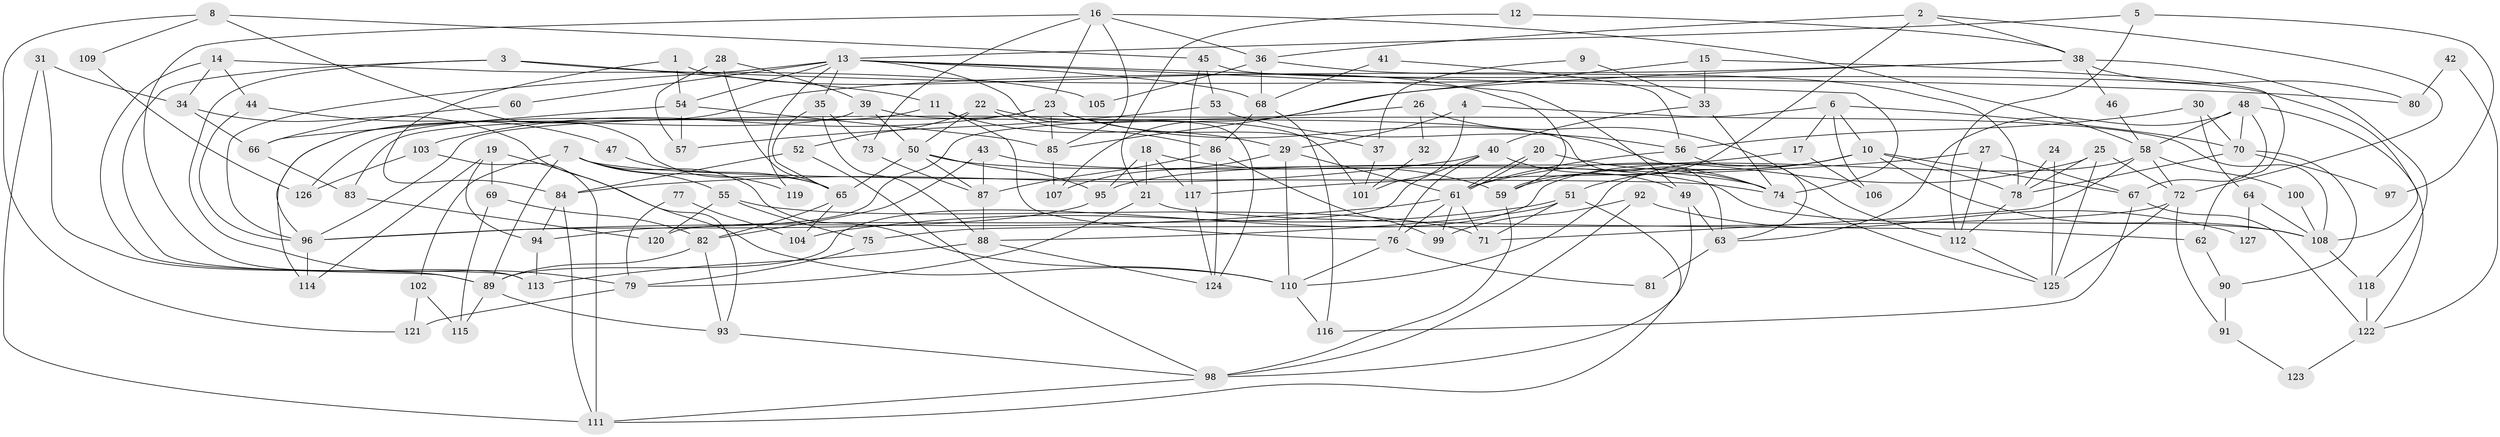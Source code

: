 // Generated by graph-tools (version 1.1) at 2025/15/03/09/25 04:15:03]
// undirected, 127 vertices, 254 edges
graph export_dot {
graph [start="1"]
  node [color=gray90,style=filled];
  1;
  2;
  3;
  4;
  5;
  6;
  7;
  8;
  9;
  10;
  11;
  12;
  13;
  14;
  15;
  16;
  17;
  18;
  19;
  20;
  21;
  22;
  23;
  24;
  25;
  26;
  27;
  28;
  29;
  30;
  31;
  32;
  33;
  34;
  35;
  36;
  37;
  38;
  39;
  40;
  41;
  42;
  43;
  44;
  45;
  46;
  47;
  48;
  49;
  50;
  51;
  52;
  53;
  54;
  55;
  56;
  57;
  58;
  59;
  60;
  61;
  62;
  63;
  64;
  65;
  66;
  67;
  68;
  69;
  70;
  71;
  72;
  73;
  74;
  75;
  76;
  77;
  78;
  79;
  80;
  81;
  82;
  83;
  84;
  85;
  86;
  87;
  88;
  89;
  90;
  91;
  92;
  93;
  94;
  95;
  96;
  97;
  98;
  99;
  100;
  101;
  102;
  103;
  104;
  105;
  106;
  107;
  108;
  109;
  110;
  111;
  112;
  113;
  114;
  115;
  116;
  117;
  118;
  119;
  120;
  121;
  122;
  123;
  124;
  125;
  126;
  127;
  1 -- 59;
  1 -- 84;
  1 -- 54;
  2 -- 36;
  2 -- 72;
  2 -- 38;
  2 -- 59;
  3 -- 89;
  3 -- 11;
  3 -- 79;
  3 -- 80;
  4 -- 108;
  4 -- 29;
  4 -- 101;
  5 -- 112;
  5 -- 13;
  5 -- 97;
  6 -- 94;
  6 -- 10;
  6 -- 17;
  6 -- 70;
  6 -- 106;
  7 -- 110;
  7 -- 89;
  7 -- 55;
  7 -- 74;
  7 -- 102;
  7 -- 119;
  8 -- 45;
  8 -- 65;
  8 -- 109;
  8 -- 121;
  9 -- 37;
  9 -- 33;
  10 -- 59;
  10 -- 67;
  10 -- 51;
  10 -- 78;
  10 -- 108;
  10 -- 110;
  11 -- 76;
  11 -- 29;
  11 -- 126;
  12 -- 38;
  12 -- 21;
  13 -- 68;
  13 -- 49;
  13 -- 35;
  13 -- 54;
  13 -- 60;
  13 -- 74;
  13 -- 96;
  13 -- 119;
  13 -- 124;
  14 -- 113;
  14 -- 34;
  14 -- 44;
  14 -- 105;
  15 -- 33;
  15 -- 107;
  15 -- 62;
  16 -- 73;
  16 -- 23;
  16 -- 36;
  16 -- 58;
  16 -- 85;
  16 -- 113;
  17 -- 95;
  17 -- 106;
  18 -- 95;
  18 -- 117;
  18 -- 21;
  18 -- 59;
  19 -- 110;
  19 -- 114;
  19 -- 69;
  19 -- 94;
  20 -- 74;
  20 -- 61;
  20 -- 61;
  21 -- 79;
  21 -- 62;
  22 -- 52;
  22 -- 86;
  22 -- 50;
  22 -- 101;
  23 -- 74;
  23 -- 85;
  23 -- 37;
  23 -- 83;
  23 -- 103;
  24 -- 78;
  24 -- 125;
  25 -- 61;
  25 -- 125;
  25 -- 72;
  25 -- 78;
  26 -- 96;
  26 -- 112;
  26 -- 32;
  27 -- 67;
  27 -- 112;
  27 -- 117;
  28 -- 39;
  28 -- 57;
  28 -- 65;
  29 -- 110;
  29 -- 61;
  29 -- 107;
  30 -- 70;
  30 -- 56;
  30 -- 64;
  31 -- 111;
  31 -- 89;
  31 -- 34;
  32 -- 101;
  33 -- 74;
  33 -- 40;
  34 -- 93;
  34 -- 66;
  35 -- 65;
  35 -- 73;
  35 -- 88;
  36 -- 78;
  36 -- 68;
  36 -- 105;
  37 -- 101;
  38 -- 85;
  38 -- 46;
  38 -- 80;
  38 -- 96;
  38 -- 118;
  39 -- 50;
  39 -- 63;
  39 -- 114;
  40 -- 84;
  40 -- 120;
  40 -- 49;
  40 -- 76;
  41 -- 68;
  41 -- 56;
  42 -- 122;
  42 -- 80;
  43 -- 74;
  43 -- 87;
  43 -- 82;
  44 -- 96;
  44 -- 47;
  45 -- 108;
  45 -- 117;
  45 -- 53;
  46 -- 58;
  47 -- 65;
  48 -- 58;
  48 -- 70;
  48 -- 63;
  48 -- 67;
  48 -- 122;
  49 -- 98;
  49 -- 63;
  50 -- 108;
  50 -- 65;
  50 -- 87;
  50 -- 95;
  51 -- 71;
  51 -- 88;
  51 -- 104;
  51 -- 111;
  52 -- 84;
  52 -- 98;
  53 -- 56;
  53 -- 57;
  54 -- 57;
  54 -- 66;
  54 -- 85;
  55 -- 71;
  55 -- 75;
  55 -- 120;
  56 -- 63;
  56 -- 61;
  58 -- 89;
  58 -- 71;
  58 -- 72;
  58 -- 100;
  59 -- 98;
  60 -- 66;
  61 -- 96;
  61 -- 71;
  61 -- 76;
  61 -- 99;
  62 -- 90;
  63 -- 81;
  64 -- 108;
  64 -- 127;
  65 -- 82;
  65 -- 104;
  66 -- 83;
  67 -- 116;
  67 -- 122;
  68 -- 86;
  68 -- 116;
  69 -- 82;
  69 -- 115;
  70 -- 78;
  70 -- 90;
  70 -- 97;
  72 -- 75;
  72 -- 91;
  72 -- 125;
  73 -- 87;
  74 -- 125;
  75 -- 79;
  76 -- 81;
  76 -- 110;
  77 -- 104;
  77 -- 79;
  78 -- 112;
  79 -- 121;
  82 -- 89;
  82 -- 93;
  83 -- 120;
  84 -- 94;
  84 -- 111;
  85 -- 107;
  86 -- 124;
  86 -- 87;
  86 -- 99;
  87 -- 88;
  88 -- 113;
  88 -- 124;
  89 -- 115;
  89 -- 93;
  90 -- 91;
  91 -- 123;
  92 -- 99;
  92 -- 98;
  92 -- 127;
  93 -- 98;
  94 -- 113;
  95 -- 96;
  96 -- 114;
  98 -- 111;
  100 -- 108;
  102 -- 121;
  102 -- 115;
  103 -- 111;
  103 -- 126;
  108 -- 118;
  109 -- 126;
  110 -- 116;
  112 -- 125;
  117 -- 124;
  118 -- 122;
  122 -- 123;
}

